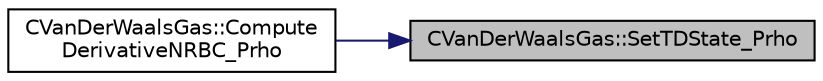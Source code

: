 digraph "CVanDerWaalsGas::SetTDState_Prho"
{
 // LATEX_PDF_SIZE
  edge [fontname="Helvetica",fontsize="10",labelfontname="Helvetica",labelfontsize="10"];
  node [fontname="Helvetica",fontsize="10",shape=record];
  rankdir="RL";
  Node1 [label="CVanDerWaalsGas::SetTDState_Prho",height=0.2,width=0.4,color="black", fillcolor="grey75", style="filled", fontcolor="black",tooltip="Set the Dimensionless State using Pressure and Density."];
  Node1 -> Node2 [dir="back",color="midnightblue",fontsize="10",style="solid",fontname="Helvetica"];
  Node2 [label="CVanDerWaalsGas::Compute\lDerivativeNRBC_Prho",height=0.2,width=0.4,color="black", fillcolor="white", style="filled",URL="$classCVanDerWaalsGas.html#a509039b3e2a11f51b2dce888bb1b8ef0",tooltip="compute some derivatives of enthalpy and entropy needed for subsonic inflow BC"];
}
